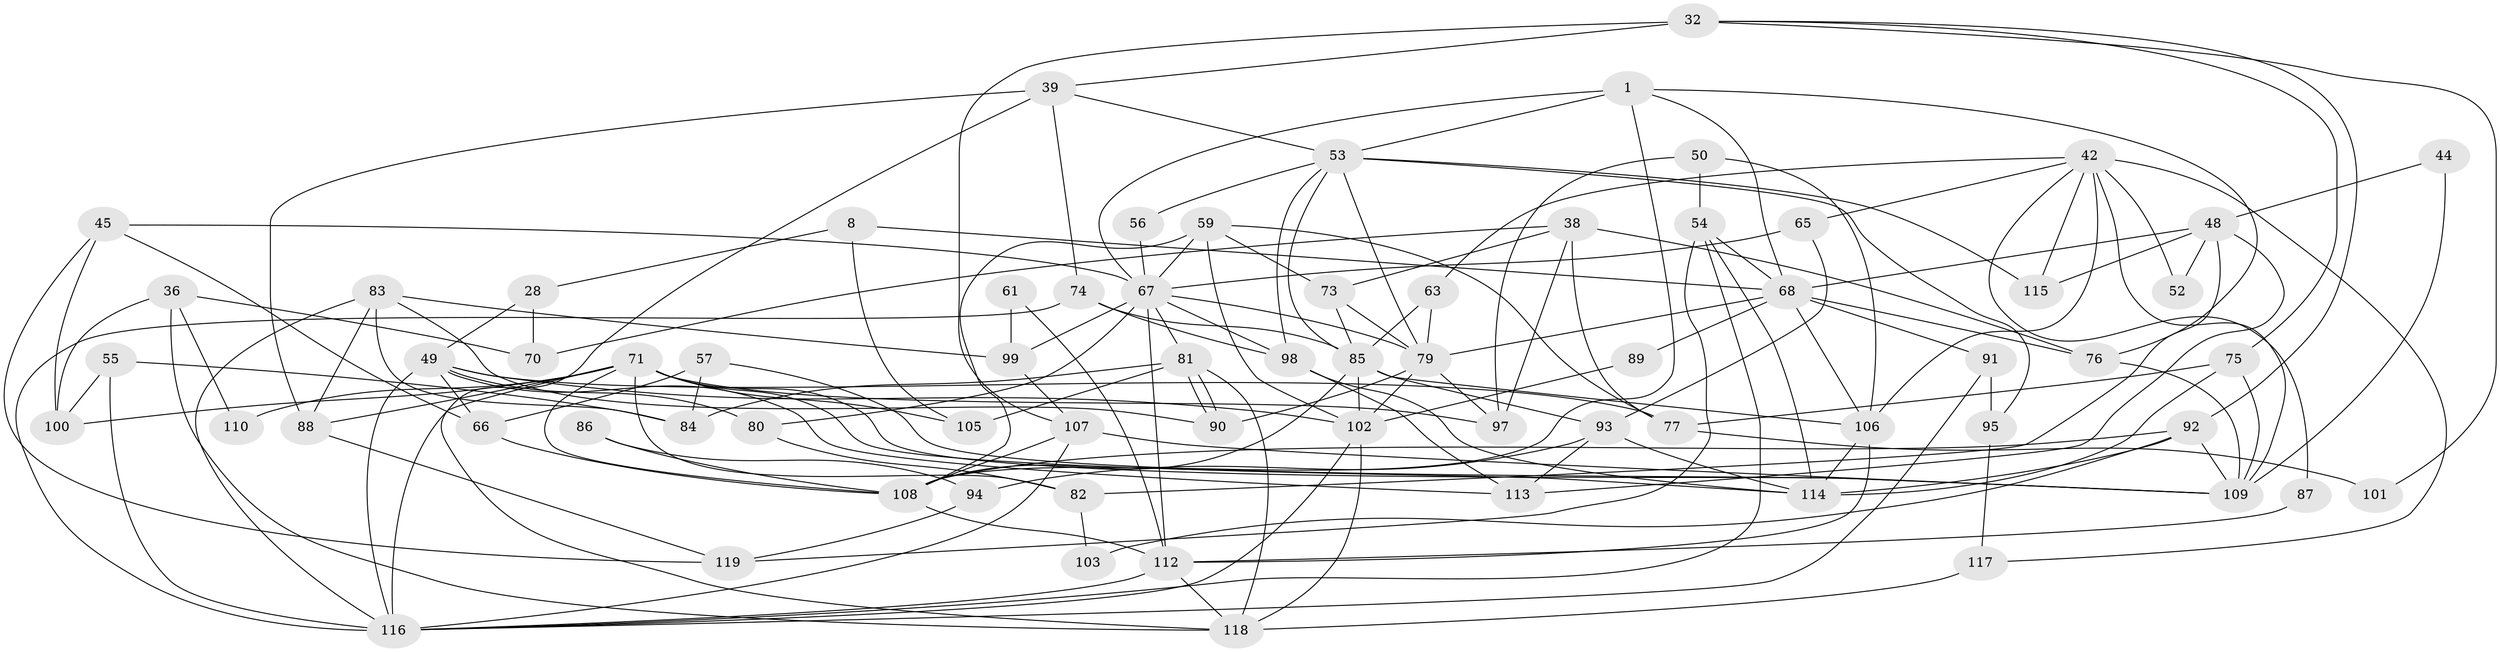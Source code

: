 // original degree distribution, {7: 0.03361344537815126, 3: 0.2689075630252101, 5: 0.15126050420168066, 4: 0.3445378151260504, 6: 0.09243697478991597, 2: 0.10084033613445378, 8: 0.008403361344537815}
// Generated by graph-tools (version 1.1) at 2025/54/03/04/25 21:54:46]
// undirected, 71 vertices, 165 edges
graph export_dot {
graph [start="1"]
  node [color=gray90,style=filled];
  1;
  8;
  28;
  32;
  36;
  38;
  39;
  42 [super="+7"];
  44;
  45;
  48;
  49 [super="+34"];
  50;
  52;
  53 [super="+23"];
  54 [super="+18"];
  55;
  56;
  57;
  59;
  61;
  63;
  65;
  66;
  67 [super="+13+27"];
  68 [super="+14+51"];
  70 [super="+30"];
  71 [super="+46"];
  73;
  74 [super="+22"];
  75;
  76;
  77;
  79 [super="+17+69+72"];
  80;
  81;
  82;
  83;
  84 [super="+3"];
  85 [super="+29+62"];
  86;
  87;
  88;
  89;
  90;
  91;
  92 [super="+16"];
  93 [super="+41"];
  94;
  95;
  97;
  98 [super="+5"];
  99;
  100;
  101;
  102 [super="+15+37+96"];
  103;
  105 [super="+31"];
  106 [super="+47"];
  107 [super="+60"];
  108 [super="+64+19"];
  109 [super="+2+35"];
  110 [super="+11"];
  112 [super="+21+40+58+104"];
  113;
  114 [super="+6+26"];
  115;
  116 [super="+111+10"];
  117;
  118 [super="+25+78"];
  119;
  1 -- 76;
  1 -- 53;
  1 -- 108;
  1 -- 67 [weight=2];
  1 -- 68 [weight=2];
  8 -- 105;
  8 -- 28;
  8 -- 68;
  28 -- 70 [weight=2];
  28 -- 49;
  32 -- 39;
  32 -- 75;
  32 -- 92;
  32 -- 101;
  32 -- 107 [weight=2];
  36 -- 100;
  36 -- 70;
  36 -- 110;
  36 -- 118;
  38 -- 73;
  38 -- 76;
  38 -- 77;
  38 -- 97;
  38 -- 70;
  39 -- 88;
  39 -- 74;
  39 -- 118;
  39 -- 53;
  42 -- 117;
  42 -- 52;
  42 -- 65;
  42 -- 109 [weight=2];
  42 -- 115;
  42 -- 106 [weight=2];
  42 -- 87;
  42 -- 63;
  44 -- 109;
  44 -- 48;
  45 -- 119;
  45 -- 67;
  45 -- 66;
  45 -- 100;
  48 -- 82;
  48 -- 52;
  48 -- 113;
  48 -- 115;
  48 -- 68;
  49 -- 77;
  49 -- 116 [weight=3];
  49 -- 80;
  49 -- 66;
  49 -- 113;
  49 -- 102;
  50 -- 97;
  50 -- 54;
  50 -- 106;
  53 -- 56;
  53 -- 95;
  53 -- 98;
  53 -- 115;
  53 -- 85;
  53 -- 79;
  54 -- 114;
  54 -- 119;
  54 -- 68;
  54 -- 116;
  55 -- 100;
  55 -- 116;
  55 -- 84;
  56 -- 67;
  57 -- 84;
  57 -- 66;
  57 -- 109;
  59 -- 73;
  59 -- 77;
  59 -- 67;
  59 -- 102 [weight=2];
  59 -- 108;
  61 -- 99;
  61 -- 112;
  63 -- 79;
  63 -- 85;
  65 -- 93;
  65 -- 67;
  66 -- 108;
  67 -- 98;
  67 -- 81;
  67 -- 99;
  67 -- 80;
  67 -- 79 [weight=3];
  67 -- 112 [weight=2];
  68 -- 76;
  68 -- 79 [weight=2];
  68 -- 89;
  68 -- 106;
  68 -- 91;
  71 -- 110 [weight=3];
  71 -- 82;
  71 -- 88;
  71 -- 116;
  71 -- 105;
  71 -- 97;
  71 -- 100;
  71 -- 114 [weight=2];
  71 -- 109;
  71 -- 108 [weight=2];
  73 -- 85;
  73 -- 79;
  74 -- 98;
  74 -- 116;
  74 -- 85 [weight=2];
  75 -- 77;
  75 -- 109;
  75 -- 114;
  76 -- 109;
  77 -- 101;
  79 -- 90;
  79 -- 97;
  79 -- 102 [weight=2];
  80 -- 82;
  81 -- 90;
  81 -- 90;
  81 -- 105 [weight=2];
  81 -- 118;
  81 -- 84;
  82 -- 103;
  83 -- 99;
  83 -- 84;
  83 -- 88;
  83 -- 90;
  83 -- 116;
  85 -- 102 [weight=2];
  85 -- 106;
  85 -- 108;
  85 -- 93;
  86 -- 94;
  86 -- 108;
  87 -- 112;
  88 -- 119;
  89 -- 102;
  91 -- 95;
  91 -- 116;
  92 -- 114 [weight=2];
  92 -- 103;
  92 -- 109;
  92 -- 108;
  93 -- 114;
  93 -- 113;
  93 -- 94;
  94 -- 119;
  95 -- 117;
  98 -- 113;
  98 -- 114;
  99 -- 107;
  102 -- 116;
  102 -- 118;
  106 -- 114;
  106 -- 112;
  107 -- 109;
  107 -- 116;
  107 -- 108;
  108 -- 112 [weight=2];
  112 -- 116;
  112 -- 118 [weight=2];
  117 -- 118 [weight=2];
}

